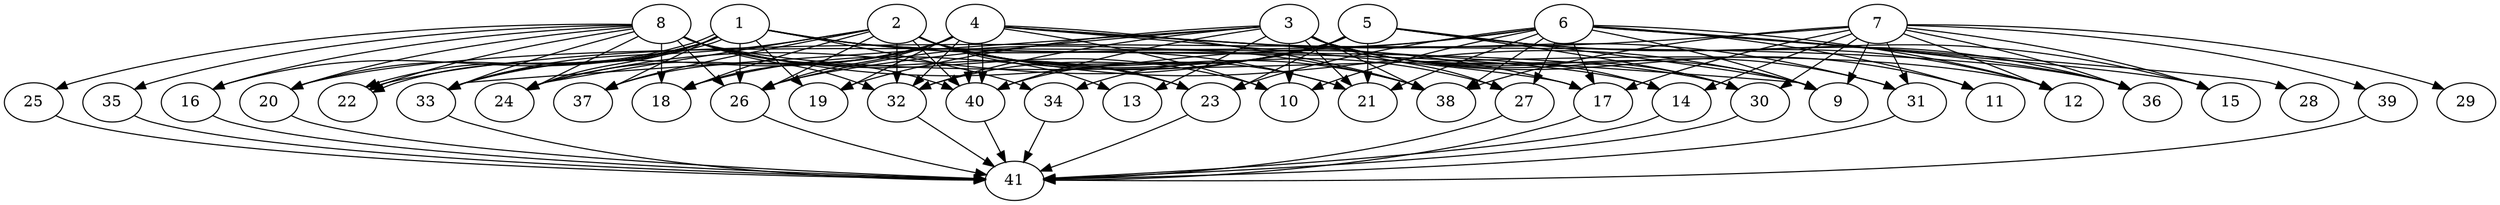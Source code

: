 // DAG (tier=3-complex, mode=data, n=41, ccr=0.519, fat=0.831, density=0.753, regular=0.312, jump=0.305, mindata=4194304, maxdata=33554432)
// DAG automatically generated by daggen at Sun Aug 24 16:33:35 2025
// /home/ermia/Project/Environments/daggen/bin/daggen --dot --ccr 0.519 --fat 0.831 --regular 0.312 --density 0.753 --jump 0.305 --mindata 4194304 --maxdata 33554432 -n 41 
digraph G {
  1 [size="192014464273454112", alpha="0.04", expect_size="96007232136727056"]
  1 -> 14 [size ="5271860635762688"]
  1 -> 16 [size ="5271860635762688"]
  1 -> 19 [size ="5271860635762688"]
  1 -> 20 [size ="5271860635762688"]
  1 -> 21 [size ="5271860635762688"]
  1 -> 22 [size ="5271860635762688"]
  1 -> 22 [size ="5271860635762688"]
  1 -> 24 [size ="5271860635762688"]
  1 -> 26 [size ="5271860635762688"]
  1 -> 30 [size ="5271860635762688"]
  1 -> 33 [size ="5271860635762688"]
  1 -> 34 [size ="5271860635762688"]
  1 -> 37 [size ="5271860635762688"]
  1 -> 38 [size ="5271860635762688"]
  2 [size="4734342729941188608", alpha="0.01", expect_size="2367171364970594304"]
  2 -> 9 [size ="8228215810162688"]
  2 -> 13 [size ="8228215810162688"]
  2 -> 18 [size ="8228215810162688"]
  2 -> 21 [size ="8228215810162688"]
  2 -> 23 [size ="8228215810162688"]
  2 -> 24 [size ="8228215810162688"]
  2 -> 26 [size ="8228215810162688"]
  2 -> 27 [size ="8228215810162688"]
  2 -> 32 [size ="8228215810162688"]
  2 -> 33 [size ="8228215810162688"]
  2 -> 37 [size ="8228215810162688"]
  2 -> 38 [size ="8228215810162688"]
  2 -> 40 [size ="8228215810162688"]
  3 [size="11769330258259189760", alpha="0.02", expect_size="5884665129129594880"]
  3 -> 9 [size ="6573850401701888"]
  3 -> 10 [size ="6573850401701888"]
  3 -> 11 [size ="6573850401701888"]
  3 -> 13 [size ="6573850401701888"]
  3 -> 14 [size ="6573850401701888"]
  3 -> 19 [size ="6573850401701888"]
  3 -> 21 [size ="6573850401701888"]
  3 -> 26 [size ="6573850401701888"]
  3 -> 27 [size ="6573850401701888"]
  3 -> 30 [size ="6573850401701888"]
  3 -> 31 [size ="6573850401701888"]
  3 -> 32 [size ="6573850401701888"]
  3 -> 33 [size ="6573850401701888"]
  3 -> 38 [size ="6573850401701888"]
  3 -> 40 [size ="6573850401701888"]
  4 [size="1322385917607121664", alpha="0.11", expect_size="661192958803560832"]
  4 -> 9 [size ="1872367504588800"]
  4 -> 10 [size ="1872367504588800"]
  4 -> 17 [size ="1872367504588800"]
  4 -> 18 [size ="1872367504588800"]
  4 -> 19 [size ="1872367504588800"]
  4 -> 24 [size ="1872367504588800"]
  4 -> 26 [size ="1872367504588800"]
  4 -> 31 [size ="1872367504588800"]
  4 -> 32 [size ="1872367504588800"]
  4 -> 33 [size ="1872367504588800"]
  4 -> 36 [size ="1872367504588800"]
  4 -> 37 [size ="1872367504588800"]
  4 -> 38 [size ="1872367504588800"]
  4 -> 40 [size ="1872367504588800"]
  4 -> 40 [size ="1872367504588800"]
  5 [size="13175530653758332928", alpha="0.15", expect_size="6587765326879166464"]
  5 -> 9 [size ="7491976744140800"]
  5 -> 12 [size ="7491976744140800"]
  5 -> 15 [size ="7491976744140800"]
  5 -> 18 [size ="7491976744140800"]
  5 -> 21 [size ="7491976744140800"]
  5 -> 23 [size ="7491976744140800"]
  5 -> 24 [size ="7491976744140800"]
  5 -> 30 [size ="7491976744140800"]
  5 -> 32 [size ="7491976744140800"]
  5 -> 34 [size ="7491976744140800"]
  5 -> 36 [size ="7491976744140800"]
  5 -> 40 [size ="7491976744140800"]
  6 [size="1761054374671593504768", alpha="0.18", expect_size="880527187335796752384"]
  6 -> 9 [size ="1166644390920192"]
  6 -> 10 [size ="1166644390920192"]
  6 -> 11 [size ="1166644390920192"]
  6 -> 12 [size ="1166644390920192"]
  6 -> 15 [size ="1166644390920192"]
  6 -> 17 [size ="1166644390920192"]
  6 -> 20 [size ="1166644390920192"]
  6 -> 21 [size ="1166644390920192"]
  6 -> 23 [size ="1166644390920192"]
  6 -> 26 [size ="1166644390920192"]
  6 -> 27 [size ="1166644390920192"]
  6 -> 28 [size ="1166644390920192"]
  6 -> 36 [size ="1166644390920192"]
  6 -> 38 [size ="1166644390920192"]
  7 [size="4132282478280902180864", alpha="0.03", expect_size="2066141239140451090432"]
  7 -> 9 [size ="2060076374294528"]
  7 -> 12 [size ="2060076374294528"]
  7 -> 14 [size ="2060076374294528"]
  7 -> 15 [size ="2060076374294528"]
  7 -> 17 [size ="2060076374294528"]
  7 -> 22 [size ="2060076374294528"]
  7 -> 29 [size ="2060076374294528"]
  7 -> 30 [size ="2060076374294528"]
  7 -> 31 [size ="2060076374294528"]
  7 -> 36 [size ="2060076374294528"]
  7 -> 38 [size ="2060076374294528"]
  7 -> 39 [size ="2060076374294528"]
  8 [size="40967507338121088", alpha="0.06", expect_size="20483753669060544"]
  8 -> 10 [size ="3280702179115008"]
  8 -> 12 [size ="3280702179115008"]
  8 -> 16 [size ="3280702179115008"]
  8 -> 17 [size ="3280702179115008"]
  8 -> 18 [size ="3280702179115008"]
  8 -> 20 [size ="3280702179115008"]
  8 -> 22 [size ="3280702179115008"]
  8 -> 23 [size ="3280702179115008"]
  8 -> 24 [size ="3280702179115008"]
  8 -> 25 [size ="3280702179115008"]
  8 -> 26 [size ="3280702179115008"]
  8 -> 32 [size ="3280702179115008"]
  8 -> 33 [size ="3280702179115008"]
  8 -> 35 [size ="3280702179115008"]
  8 -> 40 [size ="3280702179115008"]
  9 [size="82628741560486032", alpha="0.11", expect_size="41314370780243016"]
  10 [size="1561916153108325120", alpha="0.03", expect_size="780958076554162560"]
  11 [size="133986319383515872", alpha="0.03", expect_size="66993159691757936"]
  12 [size="4235172761305088000000", alpha="0.06", expect_size="2117586380652544000000"]
  13 [size="5085835588318701551616", alpha="0.14", expect_size="2542917794159350775808"]
  14 [size="6564708434333582", alpha="0.08", expect_size="3282354217166791"]
  14 -> 41 [size ="169416629157888"]
  15 [size="10028388830087086", alpha="0.11", expect_size="5014194415043543"]
  16 [size="28400765058009792512000", alpha="0.10", expect_size="14200382529004896256000"]
  16 -> 41 [size ="7446919852851200"]
  17 [size="2139205269570073919488", alpha="0.12", expect_size="1069602634785036959744"]
  17 -> 41 [size ="1328184150720512"]
  18 [size="9510018065069244416000", alpha="0.07", expect_size="4755009032534622208000"]
  19 [size="3266964786570152960", alpha="0.06", expect_size="1633482393285076480"]
  20 [size="34757302233723830272000", alpha="0.08", expect_size="17378651116861915136000"]
  20 -> 41 [size ="8520283140915200"]
  21 [size="14353312339212093440", alpha="0.17", expect_size="7176656169606046720"]
  22 [size="2231142443942277888", alpha="0.05", expect_size="1115571221971138944"]
  23 [size="8901578398163330400256", alpha="0.09", expect_size="4450789199081665200128"]
  23 -> 41 [size ="3436117458157568"]
  24 [size="23626383882869855485952", alpha="0.03", expect_size="11813191941434927742976"]
  25 [size="27551568342140354560", alpha="0.11", expect_size="13775784171070177280"]
  25 -> 41 [size ="8889389518159872"]
  26 [size="131836012585994544", alpha="0.09", expect_size="65918006292997272"]
  26 -> 41 [size ="3552190316675072"]
  27 [size="4438570998546709504", alpha="0.10", expect_size="2219285499273354752"]
  27 -> 41 [size ="3162020564172800"]
  28 [size="4269210366017266688", alpha="0.06", expect_size="2134605183008633344"]
  29 [size="249152661977300992000", alpha="0.06", expect_size="124576330988650496000"]
  30 [size="178065710435508192", alpha="0.07", expect_size="89032855217754096"]
  30 -> 41 [size ="5929643332861952"]
  31 [size="932570251268303355904", alpha="0.00", expect_size="466285125634151677952"]
  31 -> 41 [size ="763620698882048"]
  32 [size="11514357907356940", alpha="0.01", expect_size="5757178953678470"]
  32 -> 41 [size ="230243138797568"]
  33 [size="296899779680836608", alpha="0.06", expect_size="148449889840418304"]
  33 -> 41 [size ="5070673588256768"]
  34 [size="3863685537086380032", alpha="0.19", expect_size="1931842768543190016"]
  34 -> 41 [size ="2205040982884352"]
  35 [size="27361369918477531348992", alpha="0.08", expect_size="13680684959238765674496"]
  35 -> 41 [size ="7264101080236032"]
  36 [size="229989246199230432", alpha="0.00", expect_size="114994623099615216"]
  37 [size="4325061598226671468544", alpha="0.04", expect_size="2162530799113335734272"]
  38 [size="2964393729291478016", alpha="0.09", expect_size="1482196864645739008"]
  39 [size="26278974554034552", alpha="0.05", expect_size="13139487277017276"]
  39 -> 41 [size ="950563713843200"]
  40 [size="17762824846566310", alpha="0.16", expect_size="8881412423283155"]
  40 -> 41 [size ="409985506869248"]
  41 [size="185017859860891328", alpha="0.19", expect_size="92508929930445664"]
}
